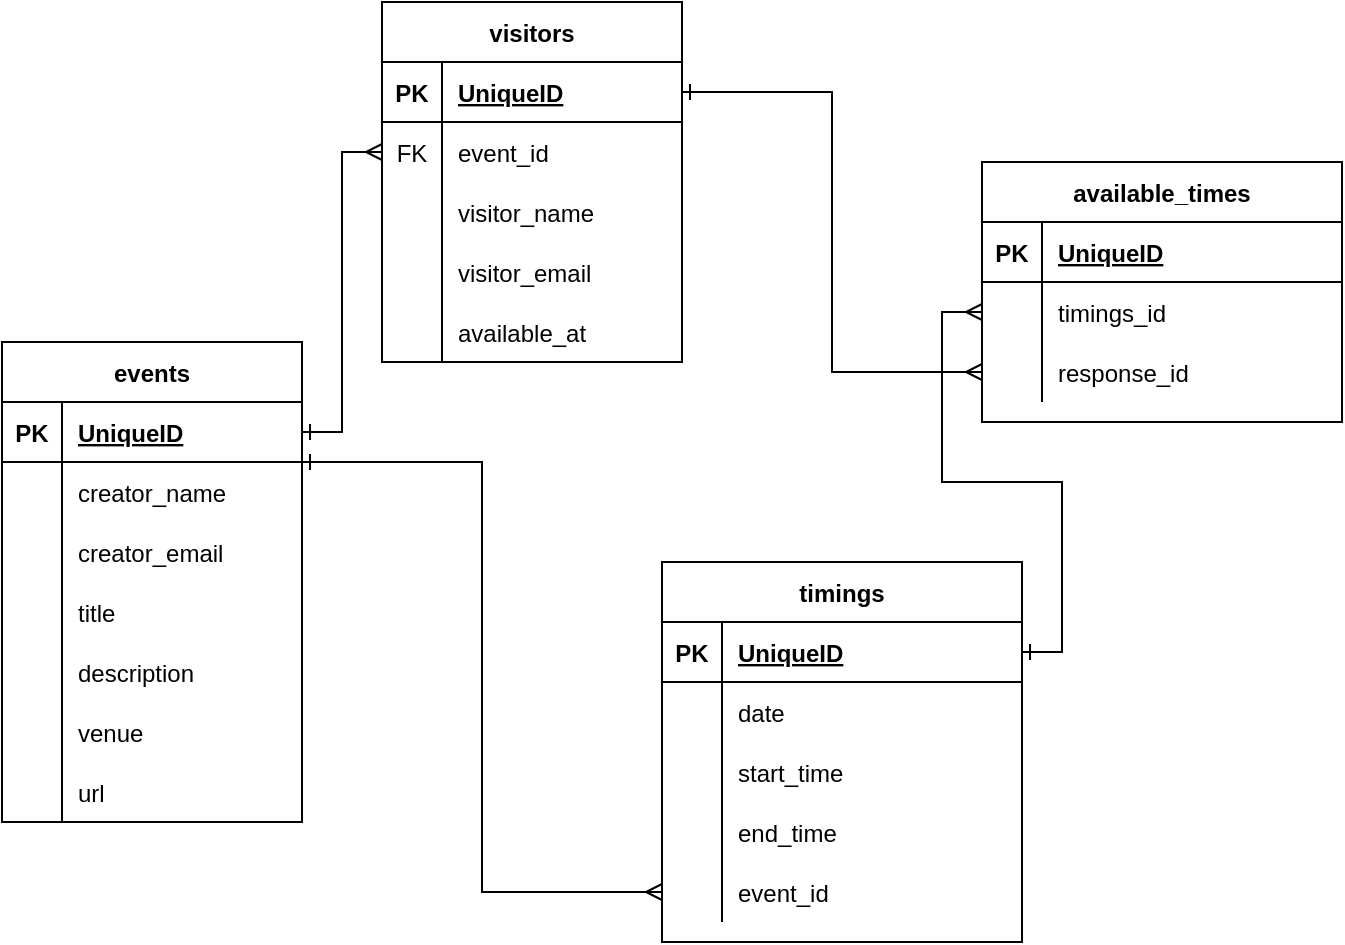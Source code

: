 <mxfile version="15.5.4" type="device"><diagram id="A4TjAqx9UB4JNXajGLWN" name="Page-1"><mxGraphModel dx="1662" dy="800" grid="1" gridSize="10" guides="1" tooltips="1" connect="1" arrows="1" fold="1" page="1" pageScale="1" pageWidth="850" pageHeight="1100" math="0" shadow="0"><root><mxCell id="0"/><mxCell id="1" parent="0"/><mxCell id="bE1p__Ml8b7QeVbEJ9Z7-1" value="events" style="shape=table;startSize=30;container=1;collapsible=1;childLayout=tableLayout;fixedRows=1;rowLines=0;fontStyle=1;align=center;resizeLast=1;" parent="1" vertex="1"><mxGeometry x="60" y="260" width="150" height="240" as="geometry"/></mxCell><mxCell id="bE1p__Ml8b7QeVbEJ9Z7-2" value="" style="shape=partialRectangle;collapsible=0;dropTarget=0;pointerEvents=0;fillColor=none;top=0;left=0;bottom=1;right=0;points=[[0,0.5],[1,0.5]];portConstraint=eastwest;" parent="bE1p__Ml8b7QeVbEJ9Z7-1" vertex="1"><mxGeometry y="30" width="150" height="30" as="geometry"/></mxCell><mxCell id="bE1p__Ml8b7QeVbEJ9Z7-3" value="PK" style="shape=partialRectangle;connectable=0;fillColor=none;top=0;left=0;bottom=0;right=0;fontStyle=1;overflow=hidden;" parent="bE1p__Ml8b7QeVbEJ9Z7-2" vertex="1"><mxGeometry width="30" height="30" as="geometry"><mxRectangle width="30" height="30" as="alternateBounds"/></mxGeometry></mxCell><mxCell id="bE1p__Ml8b7QeVbEJ9Z7-4" value="UniqueID" style="shape=partialRectangle;connectable=0;fillColor=none;top=0;left=0;bottom=0;right=0;align=left;spacingLeft=6;fontStyle=5;overflow=hidden;" parent="bE1p__Ml8b7QeVbEJ9Z7-2" vertex="1"><mxGeometry x="30" width="120" height="30" as="geometry"><mxRectangle width="120" height="30" as="alternateBounds"/></mxGeometry></mxCell><mxCell id="bE1p__Ml8b7QeVbEJ9Z7-5" value="" style="shape=partialRectangle;collapsible=0;dropTarget=0;pointerEvents=0;fillColor=none;top=0;left=0;bottom=0;right=0;points=[[0,0.5],[1,0.5]];portConstraint=eastwest;" parent="bE1p__Ml8b7QeVbEJ9Z7-1" vertex="1"><mxGeometry y="60" width="150" height="30" as="geometry"/></mxCell><mxCell id="bE1p__Ml8b7QeVbEJ9Z7-6" value="" style="shape=partialRectangle;connectable=0;fillColor=none;top=0;left=0;bottom=0;right=0;editable=1;overflow=hidden;" parent="bE1p__Ml8b7QeVbEJ9Z7-5" vertex="1"><mxGeometry width="30" height="30" as="geometry"><mxRectangle width="30" height="30" as="alternateBounds"/></mxGeometry></mxCell><mxCell id="bE1p__Ml8b7QeVbEJ9Z7-7" value="creator_name" style="shape=partialRectangle;connectable=0;fillColor=none;top=0;left=0;bottom=0;right=0;align=left;spacingLeft=6;overflow=hidden;" parent="bE1p__Ml8b7QeVbEJ9Z7-5" vertex="1"><mxGeometry x="30" width="120" height="30" as="geometry"><mxRectangle width="120" height="30" as="alternateBounds"/></mxGeometry></mxCell><mxCell id="bE1p__Ml8b7QeVbEJ9Z7-8" value="" style="shape=partialRectangle;collapsible=0;dropTarget=0;pointerEvents=0;fillColor=none;top=0;left=0;bottom=0;right=0;points=[[0,0.5],[1,0.5]];portConstraint=eastwest;" parent="bE1p__Ml8b7QeVbEJ9Z7-1" vertex="1"><mxGeometry y="90" width="150" height="30" as="geometry"/></mxCell><mxCell id="bE1p__Ml8b7QeVbEJ9Z7-9" value="" style="shape=partialRectangle;connectable=0;fillColor=none;top=0;left=0;bottom=0;right=0;editable=1;overflow=hidden;" parent="bE1p__Ml8b7QeVbEJ9Z7-8" vertex="1"><mxGeometry width="30" height="30" as="geometry"><mxRectangle width="30" height="30" as="alternateBounds"/></mxGeometry></mxCell><mxCell id="bE1p__Ml8b7QeVbEJ9Z7-10" value="creator_email" style="shape=partialRectangle;connectable=0;fillColor=none;top=0;left=0;bottom=0;right=0;align=left;spacingLeft=6;overflow=hidden;" parent="bE1p__Ml8b7QeVbEJ9Z7-8" vertex="1"><mxGeometry x="30" width="120" height="30" as="geometry"><mxRectangle width="120" height="30" as="alternateBounds"/></mxGeometry></mxCell><mxCell id="bE1p__Ml8b7QeVbEJ9Z7-11" value="" style="shape=partialRectangle;collapsible=0;dropTarget=0;pointerEvents=0;fillColor=none;top=0;left=0;bottom=0;right=0;points=[[0,0.5],[1,0.5]];portConstraint=eastwest;" parent="bE1p__Ml8b7QeVbEJ9Z7-1" vertex="1"><mxGeometry y="120" width="150" height="30" as="geometry"/></mxCell><mxCell id="bE1p__Ml8b7QeVbEJ9Z7-12" value="" style="shape=partialRectangle;connectable=0;fillColor=none;top=0;left=0;bottom=0;right=0;editable=1;overflow=hidden;" parent="bE1p__Ml8b7QeVbEJ9Z7-11" vertex="1"><mxGeometry width="30" height="30" as="geometry"><mxRectangle width="30" height="30" as="alternateBounds"/></mxGeometry></mxCell><mxCell id="bE1p__Ml8b7QeVbEJ9Z7-13" value="title" style="shape=partialRectangle;connectable=0;fillColor=none;top=0;left=0;bottom=0;right=0;align=left;spacingLeft=6;overflow=hidden;" parent="bE1p__Ml8b7QeVbEJ9Z7-11" vertex="1"><mxGeometry x="30" width="120" height="30" as="geometry"><mxRectangle width="120" height="30" as="alternateBounds"/></mxGeometry></mxCell><mxCell id="bE1p__Ml8b7QeVbEJ9Z7-73" value="" style="shape=partialRectangle;collapsible=0;dropTarget=0;pointerEvents=0;fillColor=none;top=0;left=0;bottom=0;right=0;points=[[0,0.5],[1,0.5]];portConstraint=eastwest;" parent="bE1p__Ml8b7QeVbEJ9Z7-1" vertex="1"><mxGeometry y="150" width="150" height="30" as="geometry"/></mxCell><mxCell id="bE1p__Ml8b7QeVbEJ9Z7-74" value="" style="shape=partialRectangle;connectable=0;fillColor=none;top=0;left=0;bottom=0;right=0;editable=1;overflow=hidden;" parent="bE1p__Ml8b7QeVbEJ9Z7-73" vertex="1"><mxGeometry width="30" height="30" as="geometry"><mxRectangle width="30" height="30" as="alternateBounds"/></mxGeometry></mxCell><mxCell id="bE1p__Ml8b7QeVbEJ9Z7-75" value="description" style="shape=partialRectangle;connectable=0;fillColor=none;top=0;left=0;bottom=0;right=0;align=left;spacingLeft=6;overflow=hidden;" parent="bE1p__Ml8b7QeVbEJ9Z7-73" vertex="1"><mxGeometry x="30" width="120" height="30" as="geometry"><mxRectangle width="120" height="30" as="alternateBounds"/></mxGeometry></mxCell><mxCell id="bE1p__Ml8b7QeVbEJ9Z7-29" value="" style="shape=partialRectangle;collapsible=0;dropTarget=0;pointerEvents=0;fillColor=none;top=0;left=0;bottom=0;right=0;points=[[0,0.5],[1,0.5]];portConstraint=eastwest;" parent="bE1p__Ml8b7QeVbEJ9Z7-1" vertex="1"><mxGeometry y="180" width="150" height="30" as="geometry"/></mxCell><mxCell id="bE1p__Ml8b7QeVbEJ9Z7-30" value="" style="shape=partialRectangle;connectable=0;fillColor=none;top=0;left=0;bottom=0;right=0;editable=1;overflow=hidden;" parent="bE1p__Ml8b7QeVbEJ9Z7-29" vertex="1"><mxGeometry width="30" height="30" as="geometry"><mxRectangle width="30" height="30" as="alternateBounds"/></mxGeometry></mxCell><mxCell id="bE1p__Ml8b7QeVbEJ9Z7-31" value="venue" style="shape=partialRectangle;connectable=0;fillColor=none;top=0;left=0;bottom=0;right=0;align=left;spacingLeft=6;overflow=hidden;" parent="bE1p__Ml8b7QeVbEJ9Z7-29" vertex="1"><mxGeometry x="30" width="120" height="30" as="geometry"><mxRectangle width="120" height="30" as="alternateBounds"/></mxGeometry></mxCell><mxCell id="0SLbJLruUoqXoMg4UKrE-2" value="" style="shape=partialRectangle;collapsible=0;dropTarget=0;pointerEvents=0;fillColor=none;top=0;left=0;bottom=0;right=0;points=[[0,0.5],[1,0.5]];portConstraint=eastwest;" vertex="1" parent="bE1p__Ml8b7QeVbEJ9Z7-1"><mxGeometry y="210" width="150" height="30" as="geometry"/></mxCell><mxCell id="0SLbJLruUoqXoMg4UKrE-3" value="" style="shape=partialRectangle;connectable=0;fillColor=none;top=0;left=0;bottom=0;right=0;editable=1;overflow=hidden;" vertex="1" parent="0SLbJLruUoqXoMg4UKrE-2"><mxGeometry width="30" height="30" as="geometry"><mxRectangle width="30" height="30" as="alternateBounds"/></mxGeometry></mxCell><mxCell id="0SLbJLruUoqXoMg4UKrE-4" value="url" style="shape=partialRectangle;connectable=0;fillColor=none;top=0;left=0;bottom=0;right=0;align=left;spacingLeft=6;overflow=hidden;" vertex="1" parent="0SLbJLruUoqXoMg4UKrE-2"><mxGeometry x="30" width="120" height="30" as="geometry"><mxRectangle width="120" height="30" as="alternateBounds"/></mxGeometry></mxCell><mxCell id="bE1p__Ml8b7QeVbEJ9Z7-14" value="visitors" style="shape=table;startSize=30;container=1;collapsible=1;childLayout=tableLayout;fixedRows=1;rowLines=0;fontStyle=1;align=center;resizeLast=1;" parent="1" vertex="1"><mxGeometry x="250" y="90" width="150" height="180" as="geometry"/></mxCell><mxCell id="bE1p__Ml8b7QeVbEJ9Z7-15" value="" style="shape=partialRectangle;collapsible=0;dropTarget=0;pointerEvents=0;fillColor=none;top=0;left=0;bottom=1;right=0;points=[[0,0.5],[1,0.5]];portConstraint=eastwest;" parent="bE1p__Ml8b7QeVbEJ9Z7-14" vertex="1"><mxGeometry y="30" width="150" height="30" as="geometry"/></mxCell><mxCell id="bE1p__Ml8b7QeVbEJ9Z7-16" value="PK" style="shape=partialRectangle;connectable=0;fillColor=none;top=0;left=0;bottom=0;right=0;fontStyle=1;overflow=hidden;" parent="bE1p__Ml8b7QeVbEJ9Z7-15" vertex="1"><mxGeometry width="30" height="30" as="geometry"><mxRectangle width="30" height="30" as="alternateBounds"/></mxGeometry></mxCell><mxCell id="bE1p__Ml8b7QeVbEJ9Z7-17" value="UniqueID" style="shape=partialRectangle;connectable=0;fillColor=none;top=0;left=0;bottom=0;right=0;align=left;spacingLeft=6;fontStyle=5;overflow=hidden;" parent="bE1p__Ml8b7QeVbEJ9Z7-15" vertex="1"><mxGeometry x="30" width="120" height="30" as="geometry"><mxRectangle width="120" height="30" as="alternateBounds"/></mxGeometry></mxCell><mxCell id="bE1p__Ml8b7QeVbEJ9Z7-42" value="" style="shape=partialRectangle;collapsible=0;dropTarget=0;pointerEvents=0;fillColor=none;top=0;left=0;bottom=0;right=0;points=[[0,0.5],[1,0.5]];portConstraint=eastwest;" parent="bE1p__Ml8b7QeVbEJ9Z7-14" vertex="1"><mxGeometry y="60" width="150" height="30" as="geometry"/></mxCell><mxCell id="bE1p__Ml8b7QeVbEJ9Z7-43" value="FK" style="shape=partialRectangle;connectable=0;fillColor=none;top=0;left=0;bottom=0;right=0;fontStyle=0;overflow=hidden;" parent="bE1p__Ml8b7QeVbEJ9Z7-42" vertex="1"><mxGeometry width="30" height="30" as="geometry"><mxRectangle width="30" height="30" as="alternateBounds"/></mxGeometry></mxCell><mxCell id="bE1p__Ml8b7QeVbEJ9Z7-44" value="event_id" style="shape=partialRectangle;connectable=0;fillColor=none;top=0;left=0;bottom=0;right=0;align=left;spacingLeft=6;fontStyle=0;overflow=hidden;" parent="bE1p__Ml8b7QeVbEJ9Z7-42" vertex="1"><mxGeometry x="30" width="120" height="30" as="geometry"><mxRectangle width="120" height="30" as="alternateBounds"/></mxGeometry></mxCell><mxCell id="bE1p__Ml8b7QeVbEJ9Z7-21" value="" style="shape=partialRectangle;collapsible=0;dropTarget=0;pointerEvents=0;fillColor=none;top=0;left=0;bottom=0;right=0;points=[[0,0.5],[1,0.5]];portConstraint=eastwest;" parent="bE1p__Ml8b7QeVbEJ9Z7-14" vertex="1"><mxGeometry y="90" width="150" height="30" as="geometry"/></mxCell><mxCell id="bE1p__Ml8b7QeVbEJ9Z7-22" value="" style="shape=partialRectangle;connectable=0;fillColor=none;top=0;left=0;bottom=0;right=0;editable=1;overflow=hidden;" parent="bE1p__Ml8b7QeVbEJ9Z7-21" vertex="1"><mxGeometry width="30" height="30" as="geometry"><mxRectangle width="30" height="30" as="alternateBounds"/></mxGeometry></mxCell><mxCell id="bE1p__Ml8b7QeVbEJ9Z7-23" value="visitor_name" style="shape=partialRectangle;connectable=0;fillColor=none;top=0;left=0;bottom=0;right=0;align=left;spacingLeft=6;overflow=hidden;" parent="bE1p__Ml8b7QeVbEJ9Z7-21" vertex="1"><mxGeometry x="30" width="120" height="30" as="geometry"><mxRectangle width="120" height="30" as="alternateBounds"/></mxGeometry></mxCell><mxCell id="bE1p__Ml8b7QeVbEJ9Z7-24" value="" style="shape=partialRectangle;collapsible=0;dropTarget=0;pointerEvents=0;fillColor=none;top=0;left=0;bottom=0;right=0;points=[[0,0.5],[1,0.5]];portConstraint=eastwest;" parent="bE1p__Ml8b7QeVbEJ9Z7-14" vertex="1"><mxGeometry y="120" width="150" height="30" as="geometry"/></mxCell><mxCell id="bE1p__Ml8b7QeVbEJ9Z7-25" value="" style="shape=partialRectangle;connectable=0;fillColor=none;top=0;left=0;bottom=0;right=0;editable=1;overflow=hidden;" parent="bE1p__Ml8b7QeVbEJ9Z7-24" vertex="1"><mxGeometry width="30" height="30" as="geometry"><mxRectangle width="30" height="30" as="alternateBounds"/></mxGeometry></mxCell><mxCell id="bE1p__Ml8b7QeVbEJ9Z7-26" value="visitor_email" style="shape=partialRectangle;connectable=0;fillColor=none;top=0;left=0;bottom=0;right=0;align=left;spacingLeft=6;overflow=hidden;" parent="bE1p__Ml8b7QeVbEJ9Z7-24" vertex="1"><mxGeometry x="30" width="120" height="30" as="geometry"><mxRectangle width="120" height="30" as="alternateBounds"/></mxGeometry></mxCell><mxCell id="bE1p__Ml8b7QeVbEJ9Z7-34" value="" style="shape=partialRectangle;collapsible=0;dropTarget=0;pointerEvents=0;fillColor=none;top=0;left=0;bottom=0;right=0;points=[[0,0.5],[1,0.5]];portConstraint=eastwest;" parent="bE1p__Ml8b7QeVbEJ9Z7-14" vertex="1"><mxGeometry y="150" width="150" height="30" as="geometry"/></mxCell><mxCell id="bE1p__Ml8b7QeVbEJ9Z7-35" value="" style="shape=partialRectangle;connectable=0;fillColor=none;top=0;left=0;bottom=0;right=0;editable=1;overflow=hidden;" parent="bE1p__Ml8b7QeVbEJ9Z7-34" vertex="1"><mxGeometry width="30" height="30" as="geometry"><mxRectangle width="30" height="30" as="alternateBounds"/></mxGeometry></mxCell><mxCell id="bE1p__Ml8b7QeVbEJ9Z7-36" value="available_at" style="shape=partialRectangle;connectable=0;fillColor=none;top=0;left=0;bottom=0;right=0;align=left;spacingLeft=6;overflow=hidden;" parent="bE1p__Ml8b7QeVbEJ9Z7-34" vertex="1"><mxGeometry x="30" width="120" height="30" as="geometry"><mxRectangle width="120" height="30" as="alternateBounds"/></mxGeometry></mxCell><mxCell id="bE1p__Ml8b7QeVbEJ9Z7-40" style="edgeStyle=orthogonalEdgeStyle;rounded=0;orthogonalLoop=1;jettySize=auto;html=1;exitX=1;exitY=0.5;exitDx=0;exitDy=0;entryX=0;entryY=0.5;entryDx=0;entryDy=0;startArrow=ERone;startFill=0;endArrow=ERmany;endFill=0;" parent="1" source="bE1p__Ml8b7QeVbEJ9Z7-2" target="bE1p__Ml8b7QeVbEJ9Z7-42" edge="1"><mxGeometry relative="1" as="geometry"/></mxCell><mxCell id="bE1p__Ml8b7QeVbEJ9Z7-59" value="timings" style="shape=table;startSize=30;container=1;collapsible=1;childLayout=tableLayout;fixedRows=1;rowLines=0;fontStyle=1;align=center;resizeLast=1;" parent="1" vertex="1"><mxGeometry x="390" y="370" width="180" height="190" as="geometry"/></mxCell><mxCell id="bE1p__Ml8b7QeVbEJ9Z7-60" value="" style="shape=partialRectangle;collapsible=0;dropTarget=0;pointerEvents=0;fillColor=none;top=0;left=0;bottom=1;right=0;points=[[0,0.5],[1,0.5]];portConstraint=eastwest;" parent="bE1p__Ml8b7QeVbEJ9Z7-59" vertex="1"><mxGeometry y="30" width="180" height="30" as="geometry"/></mxCell><mxCell id="bE1p__Ml8b7QeVbEJ9Z7-61" value="PK" style="shape=partialRectangle;connectable=0;fillColor=none;top=0;left=0;bottom=0;right=0;fontStyle=1;overflow=hidden;" parent="bE1p__Ml8b7QeVbEJ9Z7-60" vertex="1"><mxGeometry width="30" height="30" as="geometry"><mxRectangle width="30" height="30" as="alternateBounds"/></mxGeometry></mxCell><mxCell id="bE1p__Ml8b7QeVbEJ9Z7-62" value="UniqueID" style="shape=partialRectangle;connectable=0;fillColor=none;top=0;left=0;bottom=0;right=0;align=left;spacingLeft=6;fontStyle=5;overflow=hidden;" parent="bE1p__Ml8b7QeVbEJ9Z7-60" vertex="1"><mxGeometry x="30" width="150" height="30" as="geometry"><mxRectangle width="150" height="30" as="alternateBounds"/></mxGeometry></mxCell><mxCell id="bE1p__Ml8b7QeVbEJ9Z7-63" value="" style="shape=partialRectangle;collapsible=0;dropTarget=0;pointerEvents=0;fillColor=none;top=0;left=0;bottom=0;right=0;points=[[0,0.5],[1,0.5]];portConstraint=eastwest;" parent="bE1p__Ml8b7QeVbEJ9Z7-59" vertex="1"><mxGeometry y="60" width="180" height="30" as="geometry"/></mxCell><mxCell id="bE1p__Ml8b7QeVbEJ9Z7-64" value="" style="shape=partialRectangle;connectable=0;fillColor=none;top=0;left=0;bottom=0;right=0;editable=1;overflow=hidden;" parent="bE1p__Ml8b7QeVbEJ9Z7-63" vertex="1"><mxGeometry width="30" height="30" as="geometry"><mxRectangle width="30" height="30" as="alternateBounds"/></mxGeometry></mxCell><mxCell id="bE1p__Ml8b7QeVbEJ9Z7-65" value="date" style="shape=partialRectangle;connectable=0;fillColor=none;top=0;left=0;bottom=0;right=0;align=left;spacingLeft=6;overflow=hidden;" parent="bE1p__Ml8b7QeVbEJ9Z7-63" vertex="1"><mxGeometry x="30" width="150" height="30" as="geometry"><mxRectangle width="150" height="30" as="alternateBounds"/></mxGeometry></mxCell><mxCell id="bE1p__Ml8b7QeVbEJ9Z7-66" value="" style="shape=partialRectangle;collapsible=0;dropTarget=0;pointerEvents=0;fillColor=none;top=0;left=0;bottom=0;right=0;points=[[0,0.5],[1,0.5]];portConstraint=eastwest;" parent="bE1p__Ml8b7QeVbEJ9Z7-59" vertex="1"><mxGeometry y="90" width="180" height="30" as="geometry"/></mxCell><mxCell id="bE1p__Ml8b7QeVbEJ9Z7-67" value="" style="shape=partialRectangle;connectable=0;fillColor=none;top=0;left=0;bottom=0;right=0;editable=1;overflow=hidden;" parent="bE1p__Ml8b7QeVbEJ9Z7-66" vertex="1"><mxGeometry width="30" height="30" as="geometry"><mxRectangle width="30" height="30" as="alternateBounds"/></mxGeometry></mxCell><mxCell id="bE1p__Ml8b7QeVbEJ9Z7-68" value="start_time" style="shape=partialRectangle;connectable=0;fillColor=none;top=0;left=0;bottom=0;right=0;align=left;spacingLeft=6;overflow=hidden;" parent="bE1p__Ml8b7QeVbEJ9Z7-66" vertex="1"><mxGeometry x="30" width="150" height="30" as="geometry"><mxRectangle width="150" height="30" as="alternateBounds"/></mxGeometry></mxCell><mxCell id="bE1p__Ml8b7QeVbEJ9Z7-69" value="" style="shape=partialRectangle;collapsible=0;dropTarget=0;pointerEvents=0;fillColor=none;top=0;left=0;bottom=0;right=0;points=[[0,0.5],[1,0.5]];portConstraint=eastwest;" parent="bE1p__Ml8b7QeVbEJ9Z7-59" vertex="1"><mxGeometry y="120" width="180" height="30" as="geometry"/></mxCell><mxCell id="bE1p__Ml8b7QeVbEJ9Z7-70" value="" style="shape=partialRectangle;connectable=0;fillColor=none;top=0;left=0;bottom=0;right=0;editable=1;overflow=hidden;" parent="bE1p__Ml8b7QeVbEJ9Z7-69" vertex="1"><mxGeometry width="30" height="30" as="geometry"><mxRectangle width="30" height="30" as="alternateBounds"/></mxGeometry></mxCell><mxCell id="bE1p__Ml8b7QeVbEJ9Z7-71" value="end_time" style="shape=partialRectangle;connectable=0;fillColor=none;top=0;left=0;bottom=0;right=0;align=left;spacingLeft=6;overflow=hidden;" parent="bE1p__Ml8b7QeVbEJ9Z7-69" vertex="1"><mxGeometry x="30" width="150" height="30" as="geometry"><mxRectangle width="150" height="30" as="alternateBounds"/></mxGeometry></mxCell><mxCell id="bE1p__Ml8b7QeVbEJ9Z7-94" value="" style="shape=partialRectangle;collapsible=0;dropTarget=0;pointerEvents=0;fillColor=none;top=0;left=0;bottom=0;right=0;points=[[0,0.5],[1,0.5]];portConstraint=eastwest;" parent="bE1p__Ml8b7QeVbEJ9Z7-59" vertex="1"><mxGeometry y="150" width="180" height="30" as="geometry"/></mxCell><mxCell id="bE1p__Ml8b7QeVbEJ9Z7-95" value="" style="shape=partialRectangle;connectable=0;fillColor=none;top=0;left=0;bottom=0;right=0;editable=1;overflow=hidden;" parent="bE1p__Ml8b7QeVbEJ9Z7-94" vertex="1"><mxGeometry width="30" height="30" as="geometry"><mxRectangle width="30" height="30" as="alternateBounds"/></mxGeometry></mxCell><mxCell id="bE1p__Ml8b7QeVbEJ9Z7-96" value="event_id" style="shape=partialRectangle;connectable=0;fillColor=none;top=0;left=0;bottom=0;right=0;align=left;spacingLeft=6;overflow=hidden;" parent="bE1p__Ml8b7QeVbEJ9Z7-94" vertex="1"><mxGeometry x="30" width="150" height="30" as="geometry"><mxRectangle width="150" height="30" as="alternateBounds"/></mxGeometry></mxCell><mxCell id="bE1p__Ml8b7QeVbEJ9Z7-101" value="available_times" style="shape=table;startSize=30;container=1;collapsible=1;childLayout=tableLayout;fixedRows=1;rowLines=0;fontStyle=1;align=center;resizeLast=1;" parent="1" vertex="1"><mxGeometry x="550" y="170" width="180" height="130" as="geometry"/></mxCell><mxCell id="bE1p__Ml8b7QeVbEJ9Z7-102" value="" style="shape=partialRectangle;collapsible=0;dropTarget=0;pointerEvents=0;fillColor=none;top=0;left=0;bottom=1;right=0;points=[[0,0.5],[1,0.5]];portConstraint=eastwest;" parent="bE1p__Ml8b7QeVbEJ9Z7-101" vertex="1"><mxGeometry y="30" width="180" height="30" as="geometry"/></mxCell><mxCell id="bE1p__Ml8b7QeVbEJ9Z7-103" value="PK" style="shape=partialRectangle;connectable=0;fillColor=none;top=0;left=0;bottom=0;right=0;fontStyle=1;overflow=hidden;" parent="bE1p__Ml8b7QeVbEJ9Z7-102" vertex="1"><mxGeometry width="30" height="30" as="geometry"><mxRectangle width="30" height="30" as="alternateBounds"/></mxGeometry></mxCell><mxCell id="bE1p__Ml8b7QeVbEJ9Z7-104" value="UniqueID" style="shape=partialRectangle;connectable=0;fillColor=none;top=0;left=0;bottom=0;right=0;align=left;spacingLeft=6;fontStyle=5;overflow=hidden;" parent="bE1p__Ml8b7QeVbEJ9Z7-102" vertex="1"><mxGeometry x="30" width="150" height="30" as="geometry"><mxRectangle width="150" height="30" as="alternateBounds"/></mxGeometry></mxCell><mxCell id="bE1p__Ml8b7QeVbEJ9Z7-105" value="" style="shape=partialRectangle;collapsible=0;dropTarget=0;pointerEvents=0;fillColor=none;top=0;left=0;bottom=0;right=0;points=[[0,0.5],[1,0.5]];portConstraint=eastwest;" parent="bE1p__Ml8b7QeVbEJ9Z7-101" vertex="1"><mxGeometry y="60" width="180" height="30" as="geometry"/></mxCell><mxCell id="bE1p__Ml8b7QeVbEJ9Z7-106" value="" style="shape=partialRectangle;connectable=0;fillColor=none;top=0;left=0;bottom=0;right=0;editable=1;overflow=hidden;" parent="bE1p__Ml8b7QeVbEJ9Z7-105" vertex="1"><mxGeometry width="30" height="30" as="geometry"><mxRectangle width="30" height="30" as="alternateBounds"/></mxGeometry></mxCell><mxCell id="bE1p__Ml8b7QeVbEJ9Z7-107" value="timings_id" style="shape=partialRectangle;connectable=0;fillColor=none;top=0;left=0;bottom=0;right=0;align=left;spacingLeft=6;overflow=hidden;" parent="bE1p__Ml8b7QeVbEJ9Z7-105" vertex="1"><mxGeometry x="30" width="150" height="30" as="geometry"><mxRectangle width="150" height="30" as="alternateBounds"/></mxGeometry></mxCell><mxCell id="bE1p__Ml8b7QeVbEJ9Z7-108" value="" style="shape=partialRectangle;collapsible=0;dropTarget=0;pointerEvents=0;fillColor=none;top=0;left=0;bottom=0;right=0;points=[[0,0.5],[1,0.5]];portConstraint=eastwest;" parent="bE1p__Ml8b7QeVbEJ9Z7-101" vertex="1"><mxGeometry y="90" width="180" height="30" as="geometry"/></mxCell><mxCell id="bE1p__Ml8b7QeVbEJ9Z7-109" value="" style="shape=partialRectangle;connectable=0;fillColor=none;top=0;left=0;bottom=0;right=0;editable=1;overflow=hidden;" parent="bE1p__Ml8b7QeVbEJ9Z7-108" vertex="1"><mxGeometry width="30" height="30" as="geometry"><mxRectangle width="30" height="30" as="alternateBounds"/></mxGeometry></mxCell><mxCell id="bE1p__Ml8b7QeVbEJ9Z7-110" value="response_id" style="shape=partialRectangle;connectable=0;fillColor=none;top=0;left=0;bottom=0;right=0;align=left;spacingLeft=6;overflow=hidden;" parent="bE1p__Ml8b7QeVbEJ9Z7-108" vertex="1"><mxGeometry x="30" width="150" height="30" as="geometry"><mxRectangle width="150" height="30" as="alternateBounds"/></mxGeometry></mxCell><mxCell id="bE1p__Ml8b7QeVbEJ9Z7-120" style="edgeStyle=orthogonalEdgeStyle;rounded=0;orthogonalLoop=1;jettySize=auto;html=1;entryX=1;entryY=0.25;entryDx=0;entryDy=0;startArrow=ERmany;startFill=0;endArrow=ERone;endFill=0;" parent="1" source="bE1p__Ml8b7QeVbEJ9Z7-94" target="bE1p__Ml8b7QeVbEJ9Z7-1" edge="1"><mxGeometry relative="1" as="geometry"/></mxCell><mxCell id="bE1p__Ml8b7QeVbEJ9Z7-121" style="edgeStyle=orthogonalEdgeStyle;rounded=0;orthogonalLoop=1;jettySize=auto;html=1;entryX=0;entryY=0.5;entryDx=0;entryDy=0;startArrow=ERone;startFill=0;endArrow=ERmany;endFill=0;" parent="1" source="bE1p__Ml8b7QeVbEJ9Z7-60" target="bE1p__Ml8b7QeVbEJ9Z7-105" edge="1"><mxGeometry relative="1" as="geometry"/></mxCell><mxCell id="bE1p__Ml8b7QeVbEJ9Z7-122" value="" style="edgeStyle=orthogonalEdgeStyle;rounded=0;orthogonalLoop=1;jettySize=auto;html=1;startArrow=ERmany;startFill=0;endArrow=ERone;endFill=0;entryX=1;entryY=0.5;entryDx=0;entryDy=0;" parent="1" source="bE1p__Ml8b7QeVbEJ9Z7-108" target="bE1p__Ml8b7QeVbEJ9Z7-15" edge="1"><mxGeometry relative="1" as="geometry"><mxPoint x="390" y="380" as="targetPoint"/></mxGeometry></mxCell></root></mxGraphModel></diagram></mxfile>
